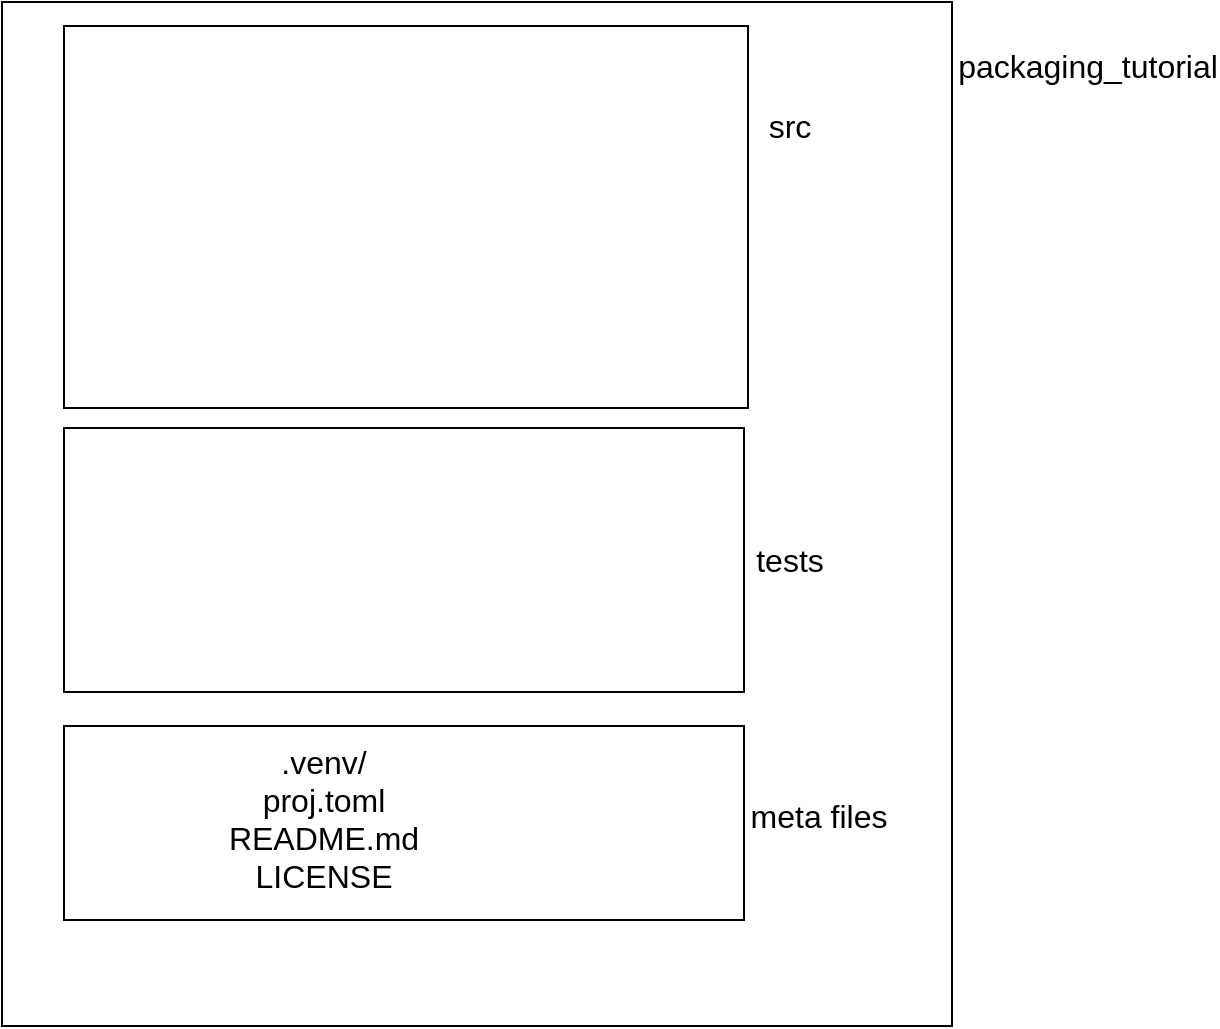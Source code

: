<mxfile version="22.1.18" type="github">
  <diagram name="Page-1" id="3FGamRi0_vUj3R_QOQM6">
    <mxGraphModel dx="1322" dy="933" grid="0" gridSize="10" guides="1" tooltips="1" connect="1" arrows="1" fold="1" page="0" pageScale="1" pageWidth="850" pageHeight="1100" math="0" shadow="0">
      <root>
        <mxCell id="0" />
        <mxCell id="1" parent="0" />
        <mxCell id="AynQN2v8Zedfy5oqiMx1-1" value="" style="rounded=0;whiteSpace=wrap;html=1;fontSize=16;" vertex="1" parent="1">
          <mxGeometry x="-194" y="-54" width="475" height="512" as="geometry" />
        </mxCell>
        <mxCell id="AynQN2v8Zedfy5oqiMx1-2" value="&lt;div&gt;packaging_tutorial&lt;/div&gt;" style="text;strokeColor=none;fillColor=none;html=1;align=center;verticalAlign=middle;whiteSpace=wrap;rounded=0;fontSize=16;" vertex="1" parent="1">
          <mxGeometry x="319" y="-37" width="60" height="30" as="geometry" />
        </mxCell>
        <mxCell id="AynQN2v8Zedfy5oqiMx1-3" value="" style="rounded=0;whiteSpace=wrap;html=1;fontSize=16;" vertex="1" parent="1">
          <mxGeometry x="-163" y="-42" width="342" height="191" as="geometry" />
        </mxCell>
        <mxCell id="AynQN2v8Zedfy5oqiMx1-4" value="&lt;div&gt;src&lt;/div&gt;" style="text;strokeColor=none;fillColor=none;html=1;align=center;verticalAlign=middle;whiteSpace=wrap;rounded=0;fontSize=16;" vertex="1" parent="1">
          <mxGeometry x="170" y="-7" width="60" height="30" as="geometry" />
        </mxCell>
        <mxCell id="AynQN2v8Zedfy5oqiMx1-6" value="" style="rounded=0;whiteSpace=wrap;html=1;fontSize=16;" vertex="1" parent="1">
          <mxGeometry x="-163" y="159" width="340" height="132" as="geometry" />
        </mxCell>
        <mxCell id="AynQN2v8Zedfy5oqiMx1-7" value="tests" style="text;strokeColor=none;fillColor=none;html=1;align=center;verticalAlign=middle;whiteSpace=wrap;rounded=0;fontSize=16;" vertex="1" parent="1">
          <mxGeometry x="170" y="210" width="60" height="30" as="geometry" />
        </mxCell>
        <mxCell id="AynQN2v8Zedfy5oqiMx1-8" value="" style="rounded=0;whiteSpace=wrap;html=1;fontSize=16;" vertex="1" parent="1">
          <mxGeometry x="-163" y="308" width="340" height="97" as="geometry" />
        </mxCell>
        <mxCell id="AynQN2v8Zedfy5oqiMx1-9" value="&lt;div&gt;meta files&lt;/div&gt;" style="text;strokeColor=none;fillColor=none;html=1;align=center;verticalAlign=middle;whiteSpace=wrap;rounded=0;fontSize=16;" vertex="1" parent="1">
          <mxGeometry x="170" y="338" width="89" height="30" as="geometry" />
        </mxCell>
        <mxCell id="AynQN2v8Zedfy5oqiMx1-10" style="edgeStyle=none;curved=1;rounded=0;orthogonalLoop=1;jettySize=auto;html=1;entryX=1;entryY=0.5;entryDx=0;entryDy=0;fontSize=12;startSize=8;endSize=8;" edge="1" parent="1" source="AynQN2v8Zedfy5oqiMx1-9" target="AynQN2v8Zedfy5oqiMx1-9">
          <mxGeometry relative="1" as="geometry" />
        </mxCell>
        <mxCell id="AynQN2v8Zedfy5oqiMx1-12" value="&lt;div&gt;.venv/&lt;/div&gt;&lt;div&gt;proj.toml&lt;/div&gt;&lt;div&gt;README.md&lt;/div&gt;&lt;div&gt;LICENSE&lt;/div&gt;&lt;div&gt;&lt;br&gt;&lt;/div&gt;" style="text;strokeColor=none;fillColor=none;html=1;align=center;verticalAlign=middle;whiteSpace=wrap;rounded=0;fontSize=16;" vertex="1" parent="1">
          <mxGeometry x="-131" y="329" width="196" height="69" as="geometry" />
        </mxCell>
      </root>
    </mxGraphModel>
  </diagram>
</mxfile>
